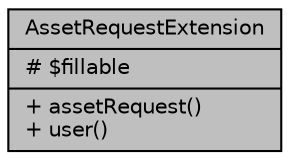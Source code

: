digraph "AssetRequestExtension"
{
 // LATEX_PDF_SIZE
  bgcolor="transparent";
  edge [fontname="Helvetica",fontsize="10",labelfontname="Helvetica",labelfontsize="10"];
  node [fontname="Helvetica",fontsize="10",shape=record];
  Node1 [label="{AssetRequestExtension\n|# $fillable\l|+ assetRequest()\l+ user()\l}",height=0.2,width=0.4,color="black", fillcolor="grey75", style="filled", fontcolor="black",tooltip="Datos de las prorrogas asociados a una solicitud."];
}

